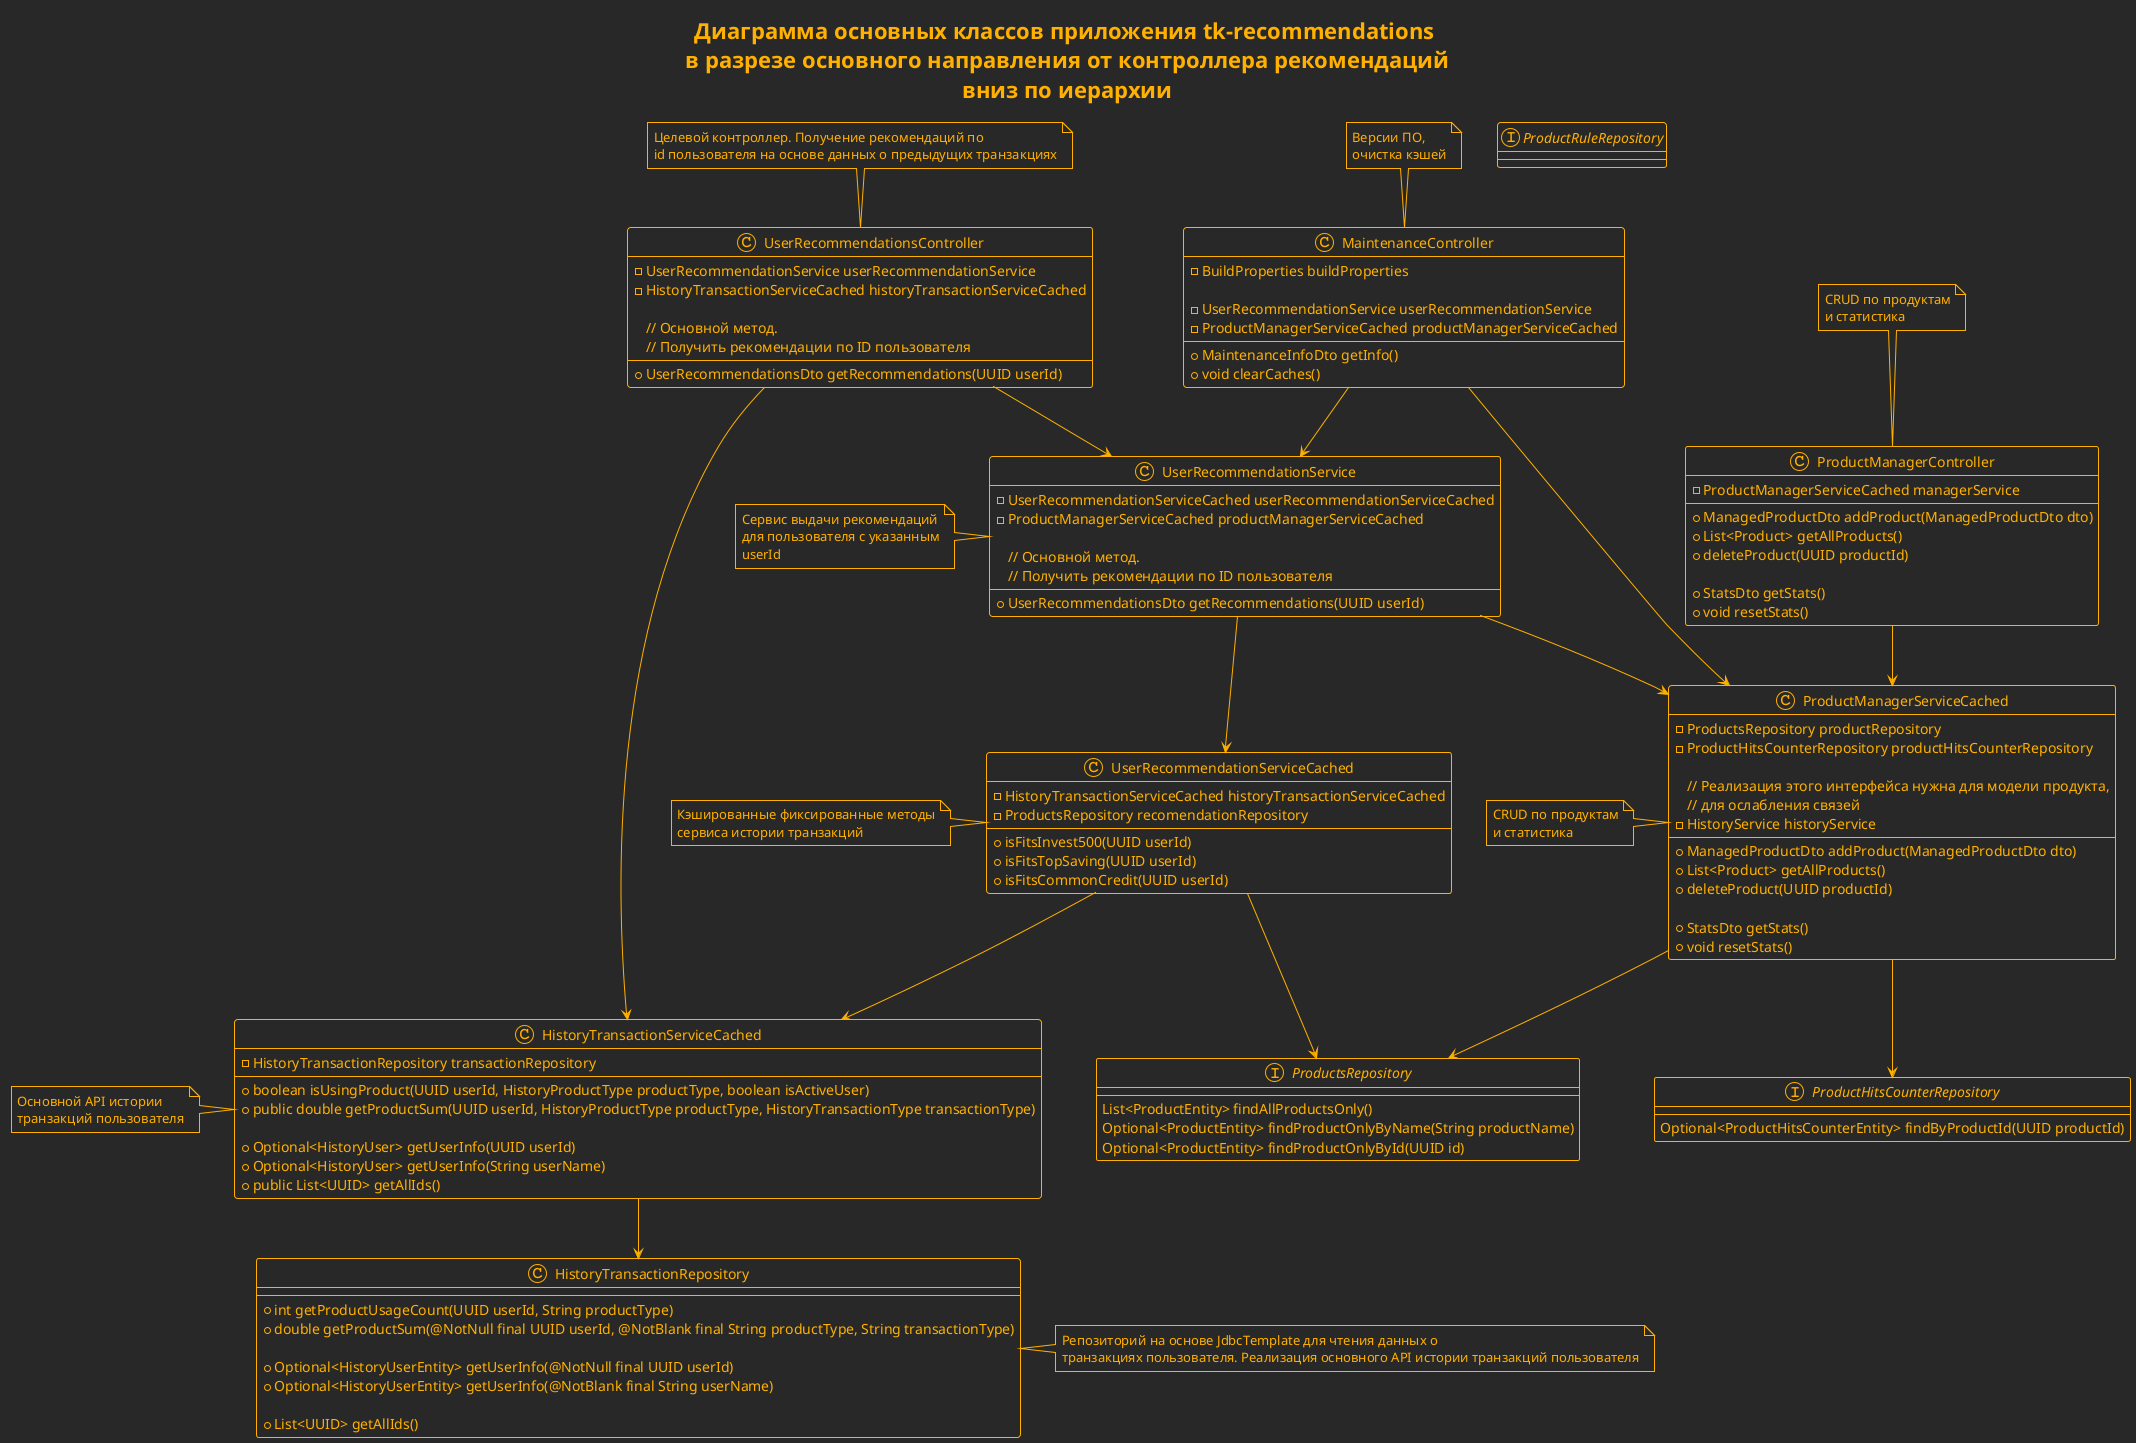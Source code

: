 @startuml "recommendation controller classes"

' https://plantuml.com/ru/commons
title "Диаграмма основных классов приложения tk-recommendations\n в разрезе основного направления от контроллера рекомендаций\n вниз по иерархии"

!theme crt-amber

' ======= Уровень контроллеров =======

' Всё начинается с CRUD по продуктам
class ProductManagerController {
  - ProductManagerServiceCached managerService

  + ManagedProductDto addProduct(ManagedProductDto dto)
  + List<Product> getAllProducts()
  + deleteProduct(UUID productId)

  + StatsDto getStats()
  + void resetStats()
}
note top of ProductManagerController  {
  CRUD по продуктам
  и статистика
}

' Целевой контроллер
class UserRecommendationsController {
  - UserRecommendationService userRecommendationService
  - HistoryTransactionServiceCached historyTransactionServiceCached

  // Основной метод.
  // Получить рекомендации по ID пользователя
  + UserRecommendationsDto getRecommendations(UUID userId)

}
note top of UserRecommendationsController  {
  Целевой контроллер. Получение рекомендаций по
  id пользователя на основе данных о предыдущих транзакциях
}

' Обслуживание
class MaintenanceController {

  - BuildProperties buildProperties

  - UserRecommendationService userRecommendationService
  - ProductManagerServiceCached productManagerServiceCached

  + MaintenanceInfoDto getInfo()
  + void clearCaches()
}
note top of MaintenanceController  {
  Версии ПО,
  очистка кэшей
}

' ======= Уровень сервисов =======

class HistoryTransactionServiceCached {

  - HistoryTransactionRepository transactionRepository

  + boolean isUsingProduct(UUID userId, HistoryProductType productType, boolean isActiveUser)
  + public double getProductSum(UUID userId, HistoryProductType productType, HistoryTransactionType transactionType)

  + Optional<HistoryUser> getUserInfo(UUID userId)
  + Optional<HistoryUser> getUserInfo(String userName)
  + public List<UUID> getAllIds()
}
note left of HistoryTransactionServiceCached  {
  Основной API истории
  транзакций пользователя
}

class ProductManagerServiceCached {

  - ProductsRepository productRepository
  - ProductHitsCounterRepository productHitsCounterRepository

  // Реализация этого интерфейса нужна для модели продукта,
  // для ослабления связей
  - HistoryService historyService

  + ManagedProductDto addProduct(ManagedProductDto dto)
  + List<Product> getAllProducts()
  + deleteProduct(UUID productId)

  + StatsDto getStats()
  + void resetStats()
}
note left of ProductManagerServiceCached  {
  CRUD по продуктам
  и статистика
}

class UserRecommendationService {

  - UserRecommendationServiceCached userRecommendationServiceCached
  - ProductManagerServiceCached productManagerServiceCached

  // Основной метод.
  // Получить рекомендации по ID пользователя
  + UserRecommendationsDto getRecommendations(UUID userId)
}
note left of UserRecommendationService  {
  Сервис выдачи рекомендаций
  для пользователя с указанным
  userId
}

class UserRecommendationServiceCached {

  - HistoryTransactionServiceCached historyTransactionServiceCached
  - ProductsRepository recomendationRepository

  + isFitsInvest500(UUID userId)
  + isFitsTopSaving(UUID userId)
  + isFitsCommonCredit(UUID userId)
}
note left of UserRecommendationServiceCached  {
  Кэшированные фиксированные методы
  сервиса истории транзакций
}

' ======= Уровень репозиториев =======

class HistoryTransactionRepository {

  + int getProductUsageCount(UUID userId, String productType)
  + double getProductSum(@NotNull final UUID userId, @NotBlank final String productType, String transactionType)

  + Optional<HistoryUserEntity> getUserInfo(@NotNull final UUID userId)
  + Optional<HistoryUserEntity> getUserInfo(@NotBlank final String userName)

  + List<UUID> getAllIds()
}
note right of HistoryTransactionRepository  {
  Репозиторий на основе JdbcTemplate для чтения данных о
  транзакциях пользователя. Реализация основного API истории транзакций пользователя
}

interface ProductsRepository {
  List<ProductEntity> findAllProductsOnly()
  Optional<ProductEntity> findProductOnlyByName(String productName)
  Optional<ProductEntity> findProductOnlyById(UUID id)
}

interface ProductRuleRepository {
}

interface ProductHitsCounterRepository {
    Optional<ProductHitsCounterEntity> findByProductId(UUID productId)
}

' = = = = = = = Связи = = = = = = =

' Контроллеры
ProductManagerController --> ProductManagerServiceCached

UserRecommendationsController --> UserRecommendationService
UserRecommendationsController --> HistoryTransactionServiceCached

MaintenanceController --> UserRecommendationService
MaintenanceController --> ProductManagerServiceCached

' Сервисы
HistoryTransactionServiceCached --> HistoryTransactionRepository

ProductManagerServiceCached --> ProductsRepository
ProductManagerServiceCached --> ProductHitsCounterRepository

UserRecommendationService --> UserRecommendationServiceCached
UserRecommendationService --> ProductManagerServiceCached

UserRecommendationServiceCached --> HistoryTransactionServiceCached
UserRecommendationServiceCached --> ProductsRepository

@enduml
